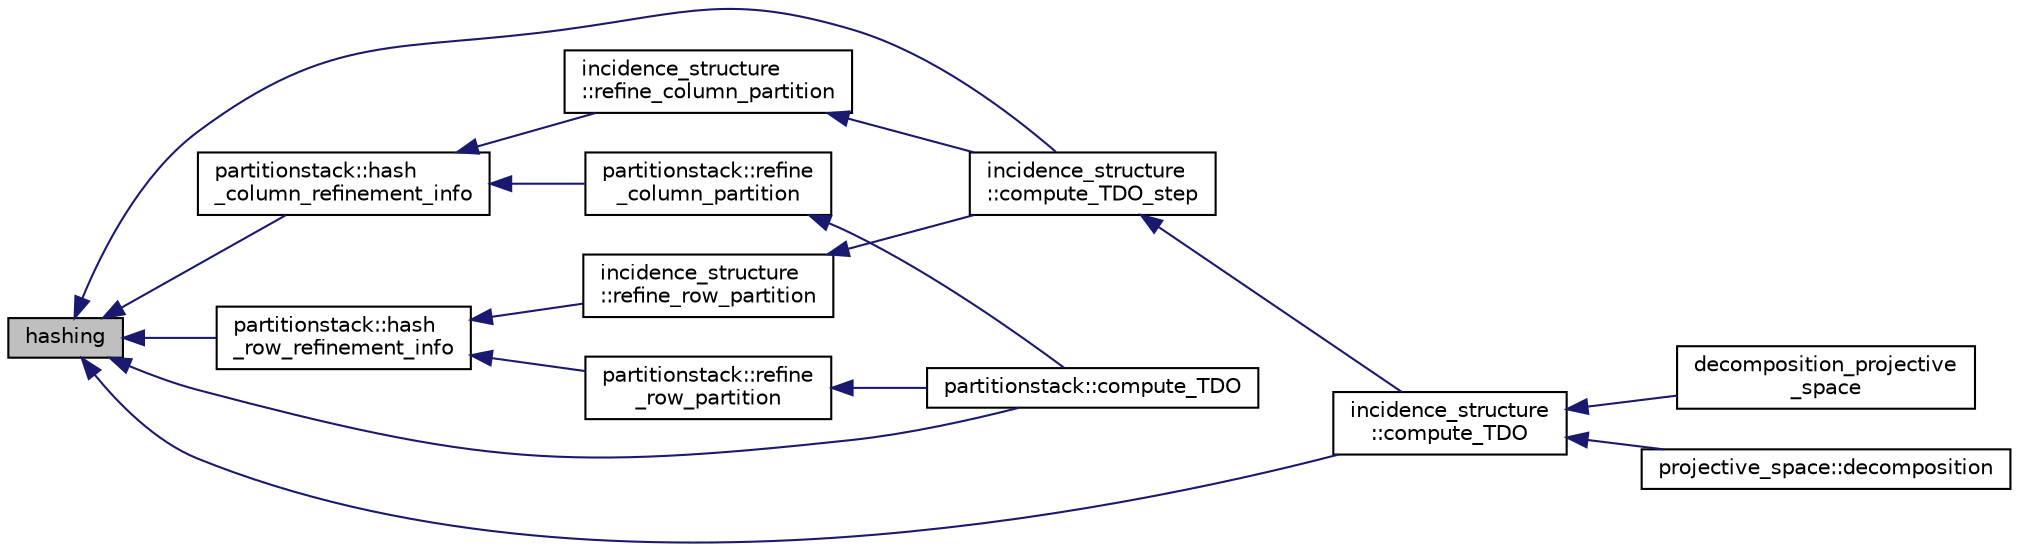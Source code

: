 digraph "hashing"
{
  edge [fontname="Helvetica",fontsize="10",labelfontname="Helvetica",labelfontsize="10"];
  node [fontname="Helvetica",fontsize="10",shape=record];
  rankdir="LR";
  Node621 [label="hashing",height=0.2,width=0.4,color="black", fillcolor="grey75", style="filled", fontcolor="black"];
  Node621 -> Node622 [dir="back",color="midnightblue",fontsize="10",style="solid",fontname="Helvetica"];
  Node622 [label="partitionstack::compute_TDO",height=0.2,width=0.4,color="black", fillcolor="white", style="filled",URL="$d3/d87/classpartitionstack.html#a40d83b004c2f2312d231de8bab671ebb"];
  Node621 -> Node623 [dir="back",color="midnightblue",fontsize="10",style="solid",fontname="Helvetica"];
  Node623 [label="partitionstack::hash\l_column_refinement_info",height=0.2,width=0.4,color="black", fillcolor="white", style="filled",URL="$d3/d87/classpartitionstack.html#a13362337bacd51a6de12a305bcd08211"];
  Node623 -> Node624 [dir="back",color="midnightblue",fontsize="10",style="solid",fontname="Helvetica"];
  Node624 [label="partitionstack::refine\l_column_partition",height=0.2,width=0.4,color="black", fillcolor="white", style="filled",URL="$d3/d87/classpartitionstack.html#a6a03122f333fff632293b8a4ebdd2803"];
  Node624 -> Node622 [dir="back",color="midnightblue",fontsize="10",style="solid",fontname="Helvetica"];
  Node623 -> Node625 [dir="back",color="midnightblue",fontsize="10",style="solid",fontname="Helvetica"];
  Node625 [label="incidence_structure\l::refine_column_partition",height=0.2,width=0.4,color="black", fillcolor="white", style="filled",URL="$da/d8a/classincidence__structure.html#ac262f307c1531d67496129dc7890cda4"];
  Node625 -> Node626 [dir="back",color="midnightblue",fontsize="10",style="solid",fontname="Helvetica"];
  Node626 [label="incidence_structure\l::compute_TDO_step",height=0.2,width=0.4,color="black", fillcolor="white", style="filled",URL="$da/d8a/classincidence__structure.html#a6175accaa64033df34d722c594a8b827"];
  Node626 -> Node627 [dir="back",color="midnightblue",fontsize="10",style="solid",fontname="Helvetica"];
  Node627 [label="incidence_structure\l::compute_TDO",height=0.2,width=0.4,color="black", fillcolor="white", style="filled",URL="$da/d8a/classincidence__structure.html#a617e41f176be4a8d522036666342f65e"];
  Node627 -> Node628 [dir="back",color="midnightblue",fontsize="10",style="solid",fontname="Helvetica"];
  Node628 [label="decomposition_projective\l_space",height=0.2,width=0.4,color="black", fillcolor="white", style="filled",URL="$df/d74/tl__geometry_8h.html#a82c6b40b3138e3e5bae2299d49680ac1"];
  Node627 -> Node629 [dir="back",color="midnightblue",fontsize="10",style="solid",fontname="Helvetica"];
  Node629 [label="projective_space::decomposition",height=0.2,width=0.4,color="black", fillcolor="white", style="filled",URL="$d2/d17/classprojective__space.html#ae060ee525e7a974bce04d78be7f6dd51"];
  Node621 -> Node630 [dir="back",color="midnightblue",fontsize="10",style="solid",fontname="Helvetica"];
  Node630 [label="partitionstack::hash\l_row_refinement_info",height=0.2,width=0.4,color="black", fillcolor="white", style="filled",URL="$d3/d87/classpartitionstack.html#a878dad34f16a64fcd9ac6bef56b494e4"];
  Node630 -> Node631 [dir="back",color="midnightblue",fontsize="10",style="solid",fontname="Helvetica"];
  Node631 [label="partitionstack::refine\l_row_partition",height=0.2,width=0.4,color="black", fillcolor="white", style="filled",URL="$d3/d87/classpartitionstack.html#aa52dc8b86c34cf2455733e58e4f0e9e0"];
  Node631 -> Node622 [dir="back",color="midnightblue",fontsize="10",style="solid",fontname="Helvetica"];
  Node630 -> Node632 [dir="back",color="midnightblue",fontsize="10",style="solid",fontname="Helvetica"];
  Node632 [label="incidence_structure\l::refine_row_partition",height=0.2,width=0.4,color="black", fillcolor="white", style="filled",URL="$da/d8a/classincidence__structure.html#a6e1419be9f59e69fd83b44e6b11905ea"];
  Node632 -> Node626 [dir="back",color="midnightblue",fontsize="10",style="solid",fontname="Helvetica"];
  Node621 -> Node627 [dir="back",color="midnightblue",fontsize="10",style="solid",fontname="Helvetica"];
  Node621 -> Node626 [dir="back",color="midnightblue",fontsize="10",style="solid",fontname="Helvetica"];
}
